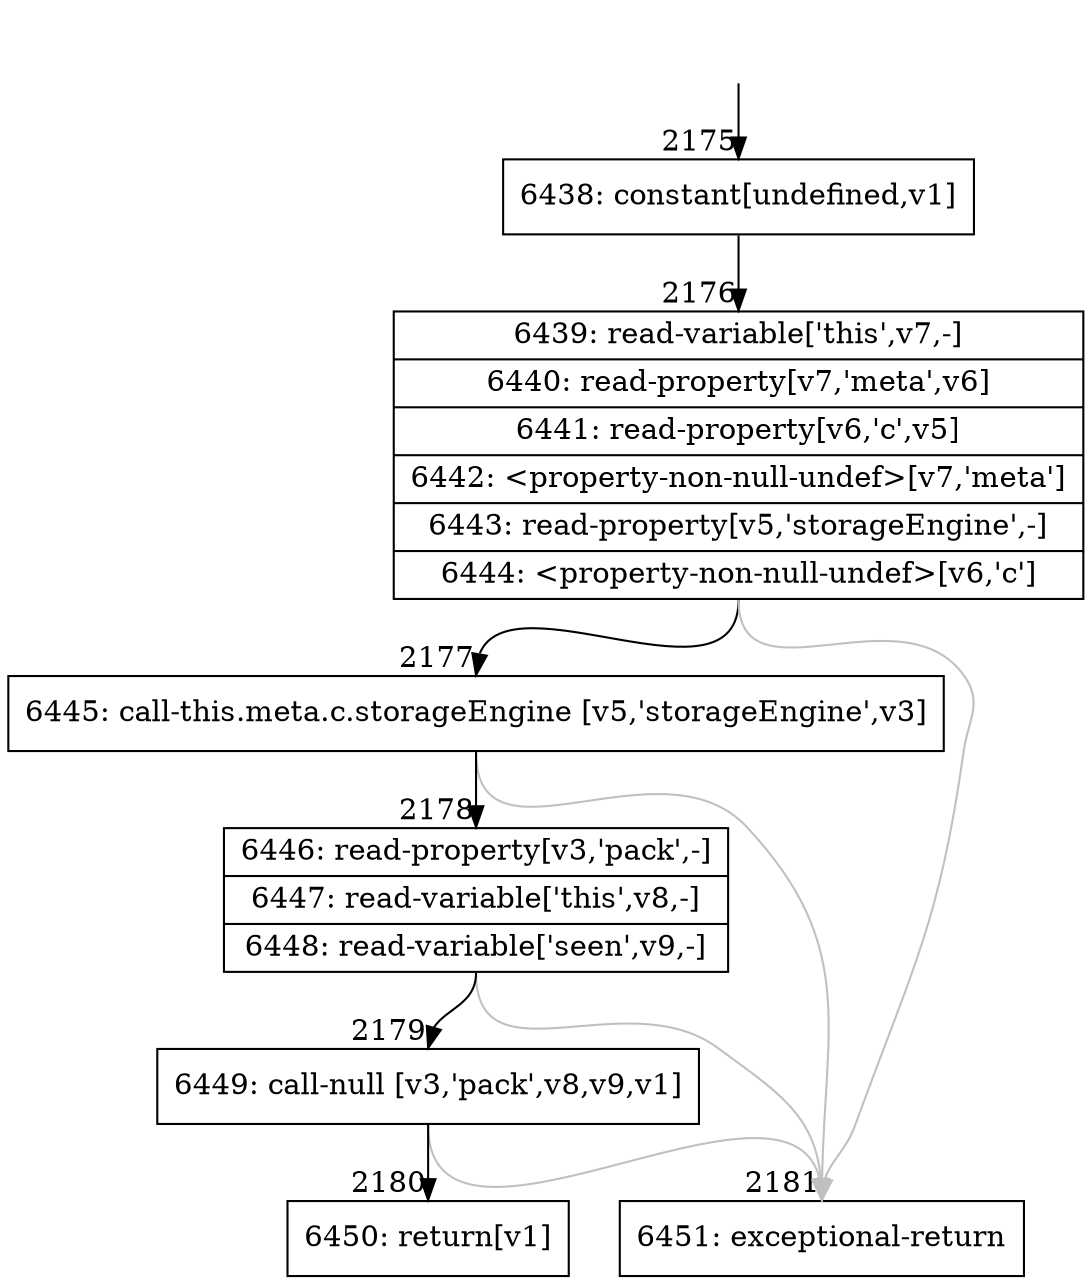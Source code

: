 digraph {
rankdir="TD"
BB_entry245[shape=none,label=""];
BB_entry245 -> BB2175 [tailport=s, headport=n, headlabel="    2175"]
BB2175 [shape=record label="{6438: constant[undefined,v1]}" ] 
BB2175 -> BB2176 [tailport=s, headport=n, headlabel="      2176"]
BB2176 [shape=record label="{6439: read-variable['this',v7,-]|6440: read-property[v7,'meta',v6]|6441: read-property[v6,'c',v5]|6442: \<property-non-null-undef\>[v7,'meta']|6443: read-property[v5,'storageEngine',-]|6444: \<property-non-null-undef\>[v6,'c']}" ] 
BB2176 -> BB2177 [tailport=s, headport=n, headlabel="      2177"]
BB2176 -> BB2181 [tailport=s, headport=n, color=gray, headlabel="      2181"]
BB2177 [shape=record label="{6445: call-this.meta.c.storageEngine [v5,'storageEngine',v3]}" ] 
BB2177 -> BB2178 [tailport=s, headport=n, headlabel="      2178"]
BB2177 -> BB2181 [tailport=s, headport=n, color=gray]
BB2178 [shape=record label="{6446: read-property[v3,'pack',-]|6447: read-variable['this',v8,-]|6448: read-variable['seen',v9,-]}" ] 
BB2178 -> BB2179 [tailport=s, headport=n, headlabel="      2179"]
BB2178 -> BB2181 [tailport=s, headport=n, color=gray]
BB2179 [shape=record label="{6449: call-null [v3,'pack',v8,v9,v1]}" ] 
BB2179 -> BB2180 [tailport=s, headport=n, headlabel="      2180"]
BB2179 -> BB2181 [tailport=s, headport=n, color=gray]
BB2180 [shape=record label="{6450: return[v1]}" ] 
BB2181 [shape=record label="{6451: exceptional-return}" ] 
//#$~ 2550
}
